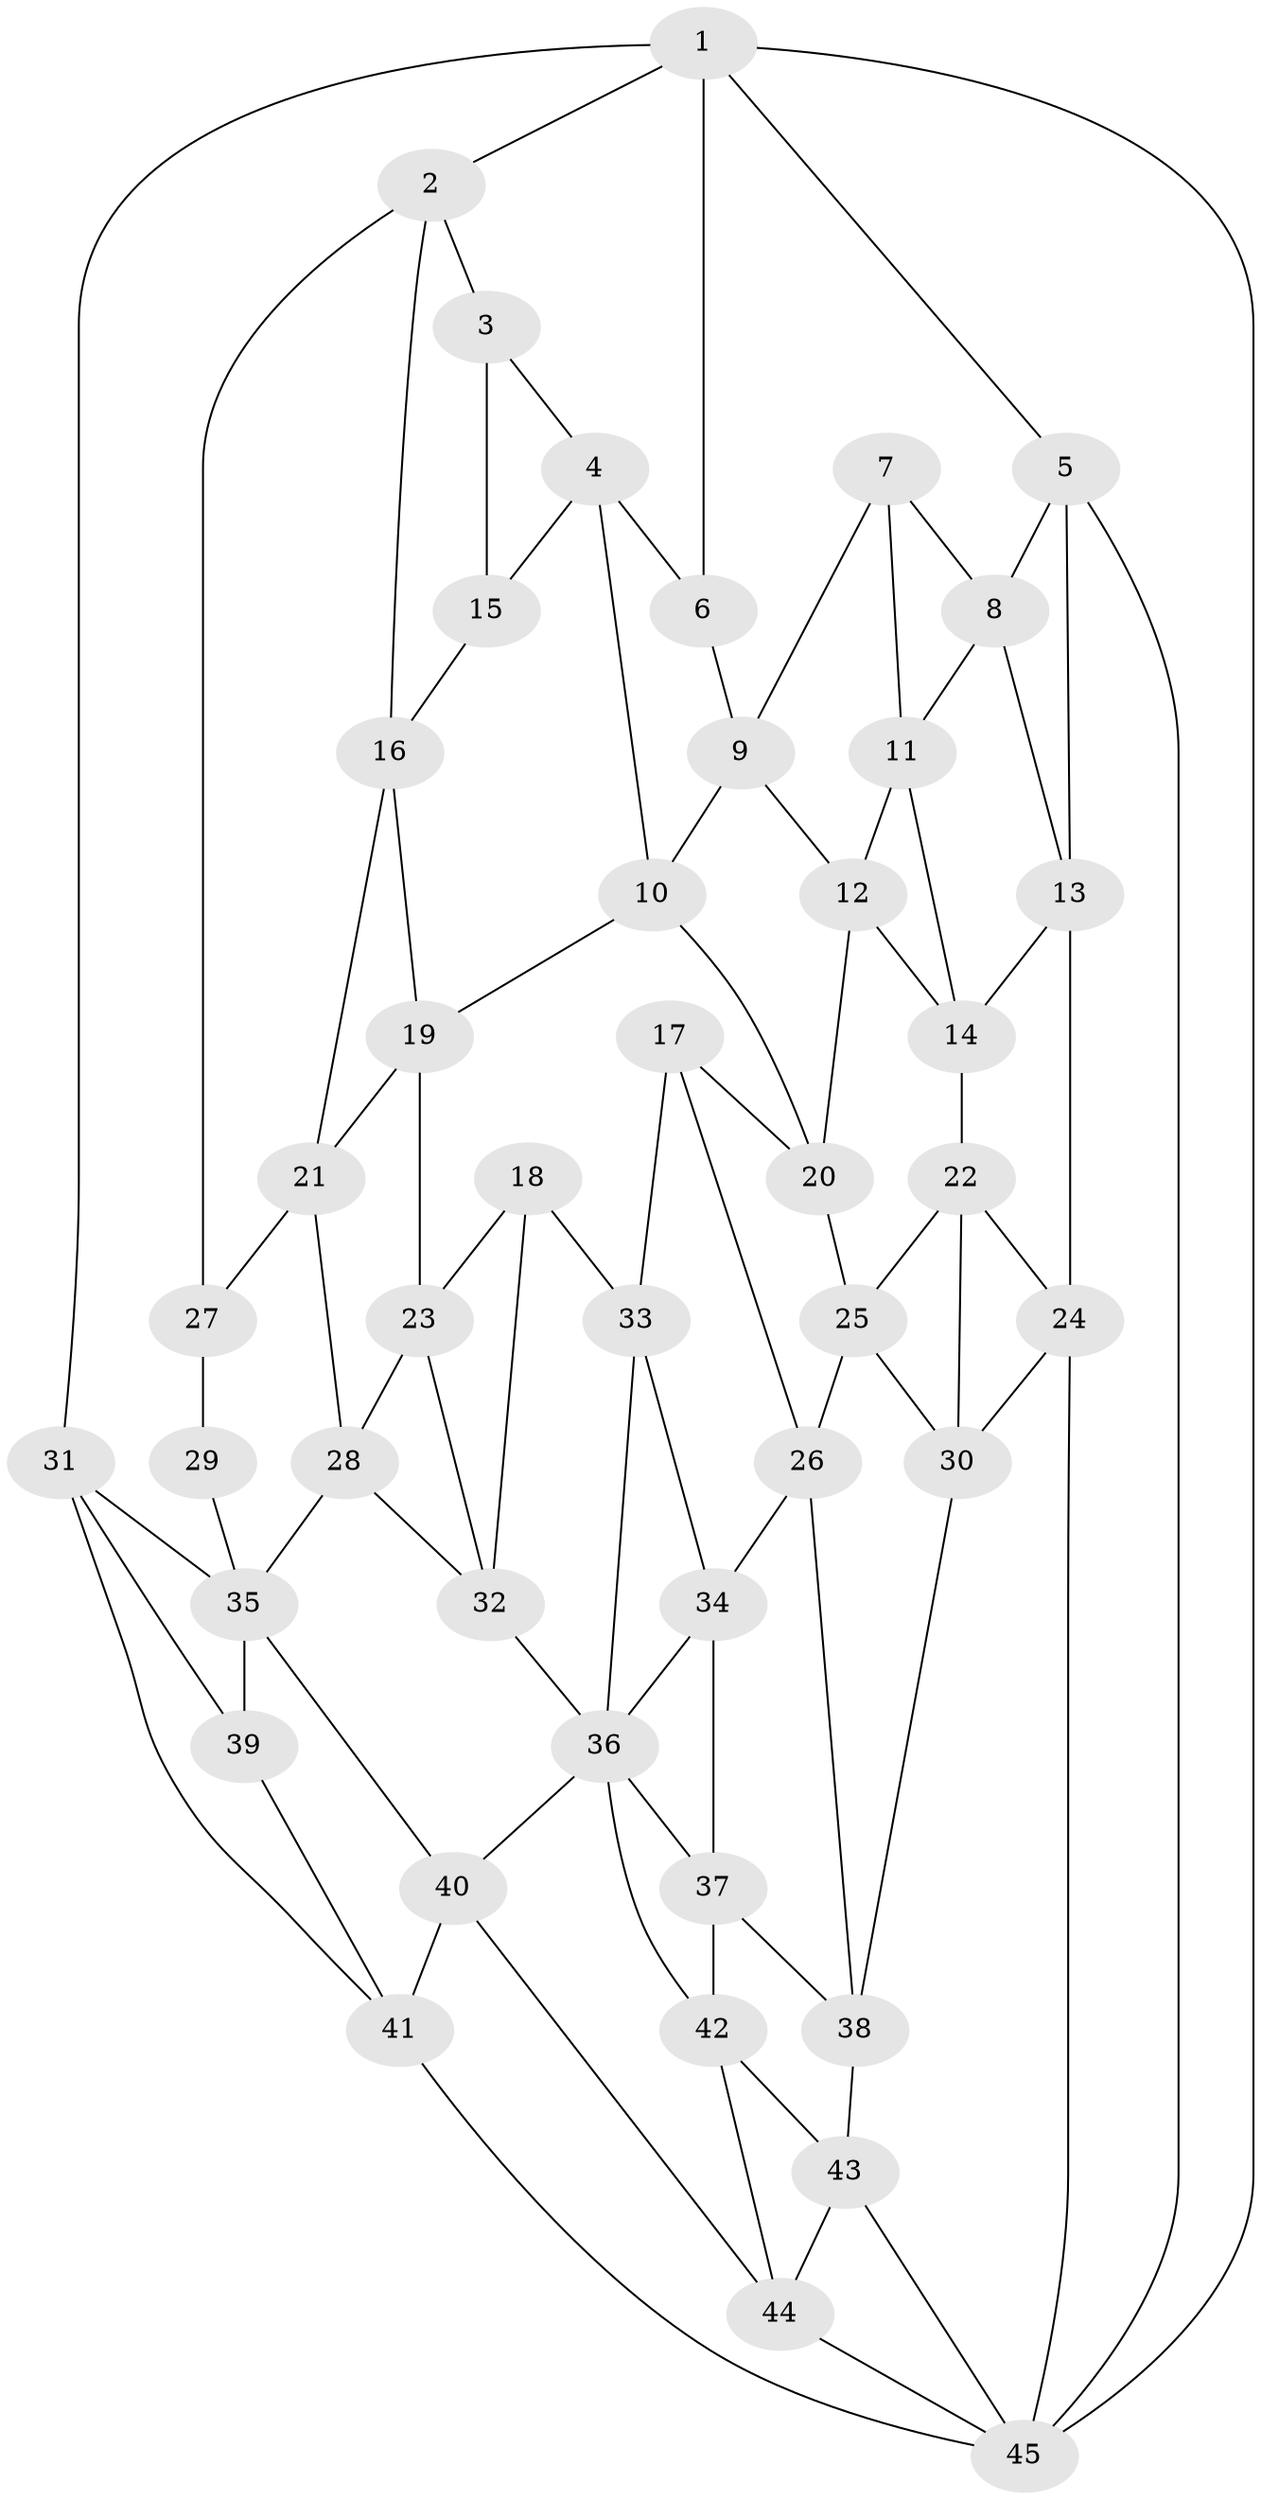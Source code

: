 // original degree distribution, {4: 0.2, 6: 0.2, 5: 0.5666666666666667, 3: 0.03333333333333333}
// Generated by graph-tools (version 1.1) at 2025/27/03/09/25 03:27:14]
// undirected, 45 vertices, 88 edges
graph export_dot {
graph [start="1"]
  node [color=gray90,style=filled];
  1;
  2;
  3;
  4;
  5;
  6;
  7;
  8;
  9;
  10;
  11;
  12;
  13;
  14;
  15;
  16;
  17;
  18;
  19;
  20;
  21;
  22;
  23;
  24;
  25;
  26;
  27;
  28;
  29;
  30;
  31;
  32;
  33;
  34;
  35;
  36;
  37;
  38;
  39;
  40;
  41;
  42;
  43;
  44;
  45;
  1 -- 2 [weight=1.0];
  1 -- 5 [weight=1.0];
  1 -- 6 [weight=1.0];
  1 -- 31 [weight=1.0];
  1 -- 45 [weight=1.0];
  2 -- 3 [weight=1.0];
  2 -- 16 [weight=1.0];
  2 -- 27 [weight=1.0];
  3 -- 4 [weight=1.0];
  3 -- 15 [weight=1.0];
  4 -- 6 [weight=1.0];
  4 -- 10 [weight=1.0];
  4 -- 15 [weight=1.0];
  5 -- 8 [weight=1.0];
  5 -- 13 [weight=1.0];
  5 -- 45 [weight=1.0];
  6 -- 9 [weight=1.0];
  7 -- 8 [weight=1.0];
  7 -- 9 [weight=1.0];
  7 -- 11 [weight=1.0];
  8 -- 11 [weight=1.0];
  8 -- 13 [weight=1.0];
  9 -- 10 [weight=1.0];
  9 -- 12 [weight=1.0];
  10 -- 19 [weight=1.0];
  10 -- 20 [weight=1.0];
  11 -- 12 [weight=1.0];
  11 -- 14 [weight=1.0];
  12 -- 14 [weight=1.0];
  12 -- 20 [weight=1.0];
  13 -- 14 [weight=1.0];
  13 -- 24 [weight=1.0];
  14 -- 22 [weight=1.0];
  15 -- 16 [weight=1.0];
  16 -- 19 [weight=1.0];
  16 -- 21 [weight=1.0];
  17 -- 20 [weight=1.0];
  17 -- 26 [weight=1.0];
  17 -- 33 [weight=1.0];
  18 -- 23 [weight=1.0];
  18 -- 32 [weight=1.0];
  18 -- 33 [weight=1.0];
  19 -- 21 [weight=1.0];
  19 -- 23 [weight=1.0];
  20 -- 25 [weight=1.0];
  21 -- 27 [weight=1.0];
  21 -- 28 [weight=1.0];
  22 -- 24 [weight=1.0];
  22 -- 25 [weight=1.0];
  22 -- 30 [weight=1.0];
  23 -- 28 [weight=1.0];
  23 -- 32 [weight=1.0];
  24 -- 30 [weight=1.0];
  24 -- 45 [weight=1.0];
  25 -- 26 [weight=1.0];
  25 -- 30 [weight=1.0];
  26 -- 34 [weight=1.0];
  26 -- 38 [weight=1.0];
  27 -- 29 [weight=2.0];
  28 -- 32 [weight=1.0];
  28 -- 35 [weight=1.0];
  29 -- 35 [weight=2.0];
  30 -- 38 [weight=1.0];
  31 -- 35 [weight=1.0];
  31 -- 39 [weight=1.0];
  31 -- 41 [weight=1.0];
  32 -- 36 [weight=1.0];
  33 -- 34 [weight=1.0];
  33 -- 36 [weight=1.0];
  34 -- 36 [weight=1.0];
  34 -- 37 [weight=1.0];
  35 -- 39 [weight=1.0];
  35 -- 40 [weight=1.0];
  36 -- 37 [weight=1.0];
  36 -- 40 [weight=1.0];
  36 -- 42 [weight=1.0];
  37 -- 38 [weight=1.0];
  37 -- 42 [weight=1.0];
  38 -- 43 [weight=1.0];
  39 -- 41 [weight=1.0];
  40 -- 41 [weight=1.0];
  40 -- 44 [weight=1.0];
  41 -- 45 [weight=1.0];
  42 -- 43 [weight=1.0];
  42 -- 44 [weight=1.0];
  43 -- 44 [weight=1.0];
  43 -- 45 [weight=1.0];
  44 -- 45 [weight=1.0];
}
